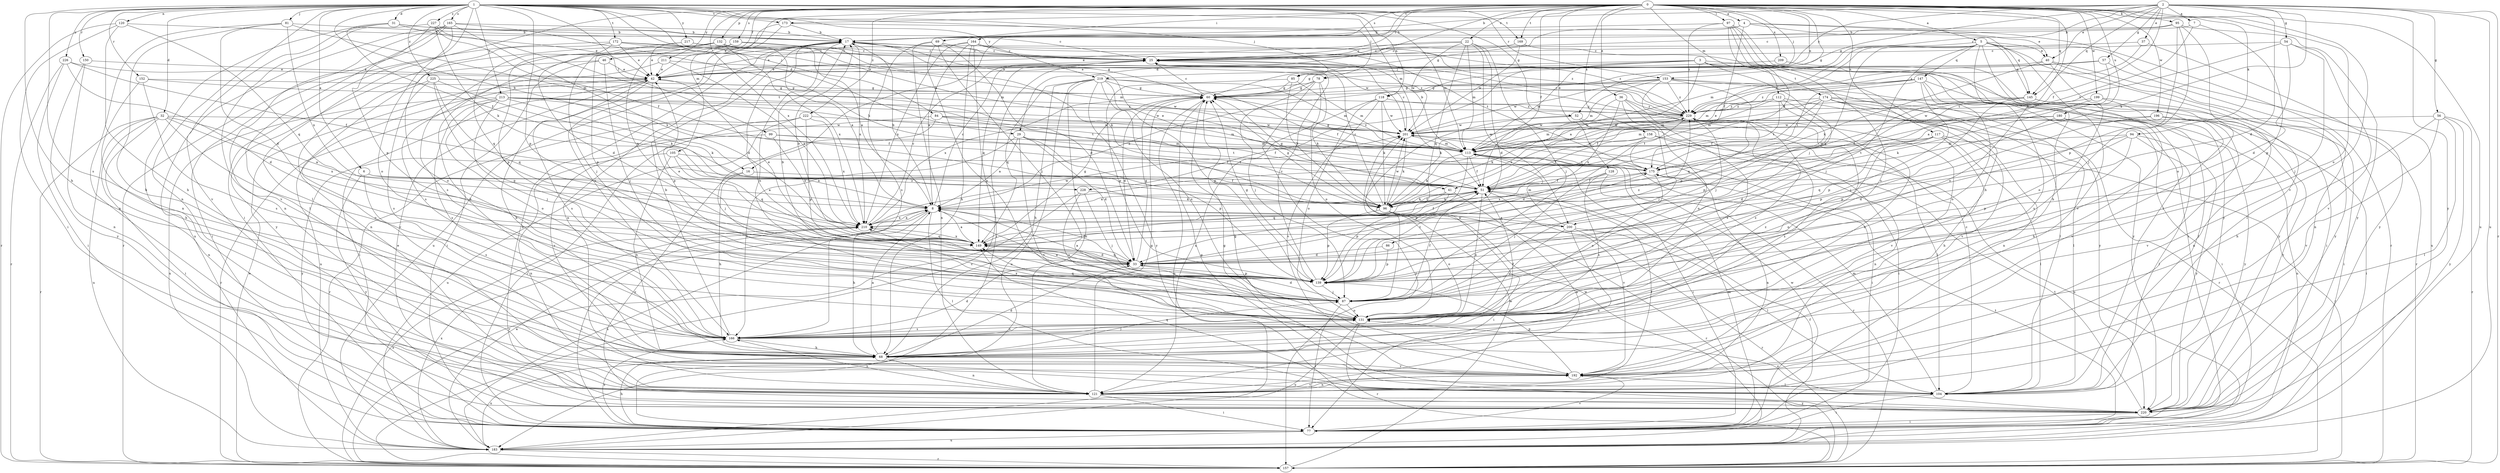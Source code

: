 strict digraph  {
0;
1;
2;
3;
4;
5;
6;
7;
8;
16;
17;
22;
25;
29;
31;
32;
33;
36;
37;
40;
41;
42;
46;
51;
52;
54;
56;
57;
60;
68;
69;
77;
78;
81;
84;
85;
86;
87;
94;
95;
96;
97;
99;
104;
105;
112;
113;
117;
118;
120;
121;
128;
131;
132;
139;
145;
147;
149;
150;
152;
153;
157;
158;
159;
164;
165;
166;
169;
172;
173;
174;
175;
180;
183;
192;
196;
199;
200;
201;
209;
210;
211;
213;
217;
219;
220;
222;
225;
226;
227;
228;
229;
0 -> 4  [label=a];
0 -> 5  [label=a];
0 -> 16  [label=b];
0 -> 22  [label=c];
0 -> 25  [label=c];
0 -> 29  [label=d];
0 -> 36  [label=e];
0 -> 46  [label=f];
0 -> 51  [label=f];
0 -> 52  [label=g];
0 -> 69  [label=i];
0 -> 77  [label=i];
0 -> 78  [label=j];
0 -> 94  [label=k];
0 -> 95  [label=k];
0 -> 97  [label=l];
0 -> 105  [label=m];
0 -> 112  [label=m];
0 -> 117  [label=n];
0 -> 118  [label=n];
0 -> 128  [label=o];
0 -> 131  [label=o];
0 -> 132  [label=p];
0 -> 145  [label=q];
0 -> 158  [label=s];
0 -> 159  [label=s];
0 -> 164  [label=s];
0 -> 169  [label=t];
0 -> 180  [label=u];
0 -> 183  [label=u];
0 -> 192  [label=v];
0 -> 196  [label=w];
0 -> 199  [label=w];
0 -> 200  [label=w];
0 -> 209  [label=x];
0 -> 210  [label=x];
0 -> 211  [label=y];
0 -> 222  [label=z];
1 -> 6  [label=a];
1 -> 16  [label=b];
1 -> 29  [label=d];
1 -> 31  [label=d];
1 -> 32  [label=d];
1 -> 52  [label=g];
1 -> 68  [label=h];
1 -> 78  [label=j];
1 -> 81  [label=j];
1 -> 84  [label=j];
1 -> 85  [label=j];
1 -> 99  [label=l];
1 -> 104  [label=l];
1 -> 113  [label=m];
1 -> 118  [label=n];
1 -> 120  [label=n];
1 -> 121  [label=n];
1 -> 139  [label=p];
1 -> 150  [label=r];
1 -> 152  [label=r];
1 -> 153  [label=r];
1 -> 165  [label=s];
1 -> 166  [label=s];
1 -> 169  [label=t];
1 -> 172  [label=t];
1 -> 173  [label=t];
1 -> 213  [label=y];
1 -> 217  [label=y];
1 -> 219  [label=y];
1 -> 225  [label=z];
1 -> 226  [label=z];
1 -> 227  [label=z];
2 -> 7  [label=a];
2 -> 17  [label=b];
2 -> 33  [label=d];
2 -> 37  [label=e];
2 -> 40  [label=e];
2 -> 51  [label=f];
2 -> 54  [label=g];
2 -> 56  [label=g];
2 -> 57  [label=g];
2 -> 60  [label=g];
2 -> 96  [label=k];
2 -> 145  [label=q];
2 -> 153  [label=r];
2 -> 157  [label=r];
2 -> 173  [label=t];
2 -> 183  [label=u];
2 -> 219  [label=y];
2 -> 220  [label=y];
3 -> 8  [label=a];
3 -> 60  [label=g];
3 -> 77  [label=i];
3 -> 85  [label=j];
3 -> 86  [label=j];
3 -> 113  [label=m];
3 -> 174  [label=t];
3 -> 220  [label=y];
3 -> 228  [label=z];
4 -> 17  [label=b];
4 -> 40  [label=e];
4 -> 51  [label=f];
4 -> 60  [label=g];
4 -> 145  [label=q];
4 -> 157  [label=r];
5 -> 25  [label=c];
5 -> 40  [label=e];
5 -> 41  [label=e];
5 -> 68  [label=h];
5 -> 87  [label=j];
5 -> 104  [label=l];
5 -> 113  [label=m];
5 -> 131  [label=o];
5 -> 145  [label=q];
5 -> 147  [label=q];
5 -> 149  [label=q];
5 -> 183  [label=u];
5 -> 192  [label=v];
6 -> 8  [label=a];
6 -> 166  [label=s];
6 -> 220  [label=y];
6 -> 228  [label=z];
7 -> 17  [label=b];
7 -> 139  [label=p];
7 -> 175  [label=t];
8 -> 17  [label=b];
8 -> 25  [label=c];
8 -> 33  [label=d];
8 -> 68  [label=h];
8 -> 104  [label=l];
8 -> 183  [label=u];
8 -> 200  [label=w];
8 -> 210  [label=x];
16 -> 51  [label=f];
16 -> 68  [label=h];
16 -> 220  [label=y];
17 -> 25  [label=c];
17 -> 33  [label=d];
17 -> 41  [label=e];
17 -> 60  [label=g];
17 -> 121  [label=n];
17 -> 131  [label=o];
17 -> 183  [label=u];
17 -> 210  [label=x];
17 -> 229  [label=z];
22 -> 25  [label=c];
22 -> 33  [label=d];
22 -> 42  [label=e];
22 -> 87  [label=j];
22 -> 113  [label=m];
22 -> 149  [label=q];
22 -> 200  [label=w];
22 -> 201  [label=w];
25 -> 42  [label=e];
25 -> 149  [label=q];
29 -> 8  [label=a];
29 -> 33  [label=d];
29 -> 113  [label=m];
29 -> 139  [label=p];
29 -> 166  [label=s];
29 -> 175  [label=t];
29 -> 192  [label=v];
31 -> 17  [label=b];
31 -> 25  [label=c];
31 -> 42  [label=e];
31 -> 51  [label=f];
31 -> 121  [label=n];
31 -> 192  [label=v];
32 -> 8  [label=a];
32 -> 77  [label=i];
32 -> 121  [label=n];
32 -> 131  [label=o];
32 -> 157  [label=r];
32 -> 183  [label=u];
32 -> 201  [label=w];
32 -> 210  [label=x];
33 -> 42  [label=e];
33 -> 60  [label=g];
33 -> 139  [label=p];
33 -> 149  [label=q];
33 -> 229  [label=z];
36 -> 87  [label=j];
36 -> 96  [label=k];
36 -> 131  [label=o];
36 -> 166  [label=s];
36 -> 210  [label=x];
36 -> 229  [label=z];
37 -> 25  [label=c];
37 -> 220  [label=y];
37 -> 229  [label=z];
40 -> 42  [label=e];
40 -> 96  [label=k];
40 -> 131  [label=o];
40 -> 157  [label=r];
40 -> 220  [label=y];
41 -> 96  [label=k];
41 -> 121  [label=n];
41 -> 139  [label=p];
41 -> 149  [label=q];
42 -> 60  [label=g];
42 -> 68  [label=h];
42 -> 77  [label=i];
42 -> 139  [label=p];
42 -> 166  [label=s];
42 -> 183  [label=u];
46 -> 42  [label=e];
46 -> 77  [label=i];
46 -> 87  [label=j];
46 -> 121  [label=n];
51 -> 8  [label=a];
51 -> 60  [label=g];
51 -> 96  [label=k];
51 -> 131  [label=o];
51 -> 192  [label=v];
52 -> 77  [label=i];
52 -> 87  [label=j];
52 -> 104  [label=l];
52 -> 201  [label=w];
54 -> 25  [label=c];
54 -> 33  [label=d];
54 -> 87  [label=j];
54 -> 175  [label=t];
54 -> 192  [label=v];
56 -> 68  [label=h];
56 -> 104  [label=l];
56 -> 157  [label=r];
56 -> 192  [label=v];
56 -> 201  [label=w];
56 -> 220  [label=y];
57 -> 8  [label=a];
57 -> 42  [label=e];
57 -> 121  [label=n];
57 -> 229  [label=z];
60 -> 25  [label=c];
60 -> 33  [label=d];
60 -> 183  [label=u];
60 -> 229  [label=z];
68 -> 8  [label=a];
68 -> 33  [label=d];
68 -> 87  [label=j];
68 -> 121  [label=n];
68 -> 183  [label=u];
68 -> 192  [label=v];
68 -> 229  [label=z];
69 -> 25  [label=c];
69 -> 33  [label=d];
69 -> 87  [label=j];
69 -> 121  [label=n];
69 -> 131  [label=o];
69 -> 166  [label=s];
77 -> 68  [label=h];
77 -> 113  [label=m];
77 -> 166  [label=s];
77 -> 183  [label=u];
77 -> 192  [label=v];
77 -> 201  [label=w];
78 -> 60  [label=g];
78 -> 87  [label=j];
78 -> 96  [label=k];
78 -> 131  [label=o];
78 -> 157  [label=r];
78 -> 210  [label=x];
81 -> 17  [label=b];
81 -> 33  [label=d];
81 -> 68  [label=h];
81 -> 113  [label=m];
81 -> 121  [label=n];
81 -> 210  [label=x];
84 -> 51  [label=f];
84 -> 87  [label=j];
84 -> 113  [label=m];
84 -> 192  [label=v];
84 -> 201  [label=w];
85 -> 60  [label=g];
85 -> 96  [label=k];
85 -> 113  [label=m];
85 -> 139  [label=p];
86 -> 33  [label=d];
86 -> 139  [label=p];
87 -> 8  [label=a];
87 -> 33  [label=d];
87 -> 51  [label=f];
87 -> 77  [label=i];
87 -> 131  [label=o];
87 -> 149  [label=q];
94 -> 33  [label=d];
94 -> 104  [label=l];
94 -> 113  [label=m];
94 -> 139  [label=p];
94 -> 149  [label=q];
94 -> 220  [label=y];
95 -> 17  [label=b];
95 -> 25  [label=c];
95 -> 87  [label=j];
95 -> 131  [label=o];
95 -> 139  [label=p];
95 -> 220  [label=y];
96 -> 25  [label=c];
96 -> 51  [label=f];
96 -> 60  [label=g];
96 -> 77  [label=i];
96 -> 131  [label=o];
96 -> 139  [label=p];
96 -> 157  [label=r];
96 -> 201  [label=w];
96 -> 229  [label=z];
97 -> 17  [label=b];
97 -> 51  [label=f];
97 -> 68  [label=h];
97 -> 104  [label=l];
97 -> 166  [label=s];
97 -> 220  [label=y];
97 -> 229  [label=z];
99 -> 51  [label=f];
99 -> 113  [label=m];
99 -> 210  [label=x];
99 -> 220  [label=y];
104 -> 25  [label=c];
104 -> 60  [label=g];
104 -> 77  [label=i];
104 -> 113  [label=m];
104 -> 149  [label=q];
105 -> 8  [label=a];
105 -> 68  [label=h];
105 -> 121  [label=n];
105 -> 149  [label=q];
105 -> 175  [label=t];
112 -> 51  [label=f];
112 -> 68  [label=h];
112 -> 139  [label=p];
112 -> 157  [label=r];
112 -> 175  [label=t];
112 -> 229  [label=z];
113 -> 17  [label=b];
113 -> 51  [label=f];
113 -> 60  [label=g];
113 -> 77  [label=i];
113 -> 96  [label=k];
113 -> 139  [label=p];
113 -> 157  [label=r];
113 -> 175  [label=t];
117 -> 33  [label=d];
117 -> 68  [label=h];
117 -> 104  [label=l];
117 -> 113  [label=m];
117 -> 131  [label=o];
117 -> 157  [label=r];
117 -> 175  [label=t];
118 -> 96  [label=k];
118 -> 121  [label=n];
118 -> 131  [label=o];
118 -> 192  [label=v];
118 -> 201  [label=w];
118 -> 229  [label=z];
120 -> 17  [label=b];
120 -> 68  [label=h];
120 -> 77  [label=i];
120 -> 149  [label=q];
120 -> 157  [label=r];
121 -> 51  [label=f];
121 -> 60  [label=g];
121 -> 77  [label=i];
121 -> 166  [label=s];
121 -> 192  [label=v];
121 -> 220  [label=y];
128 -> 51  [label=f];
128 -> 87  [label=j];
128 -> 121  [label=n];
128 -> 166  [label=s];
131 -> 157  [label=r];
131 -> 166  [label=s];
131 -> 183  [label=u];
131 -> 210  [label=x];
131 -> 229  [label=z];
132 -> 8  [label=a];
132 -> 25  [label=c];
132 -> 33  [label=d];
132 -> 96  [label=k];
132 -> 149  [label=q];
132 -> 166  [label=s];
132 -> 210  [label=x];
132 -> 220  [label=y];
139 -> 8  [label=a];
139 -> 17  [label=b];
139 -> 25  [label=c];
139 -> 60  [label=g];
139 -> 87  [label=j];
139 -> 175  [label=t];
145 -> 51  [label=f];
145 -> 77  [label=i];
145 -> 113  [label=m];
145 -> 139  [label=p];
145 -> 220  [label=y];
145 -> 229  [label=z];
147 -> 60  [label=g];
147 -> 87  [label=j];
147 -> 104  [label=l];
147 -> 113  [label=m];
147 -> 131  [label=o];
147 -> 166  [label=s];
147 -> 175  [label=t];
147 -> 229  [label=z];
149 -> 8  [label=a];
149 -> 17  [label=b];
149 -> 33  [label=d];
149 -> 42  [label=e];
149 -> 60  [label=g];
149 -> 210  [label=x];
150 -> 42  [label=e];
150 -> 121  [label=n];
150 -> 220  [label=y];
152 -> 60  [label=g];
152 -> 68  [label=h];
152 -> 166  [label=s];
152 -> 201  [label=w];
153 -> 8  [label=a];
153 -> 60  [label=g];
153 -> 87  [label=j];
153 -> 104  [label=l];
153 -> 113  [label=m];
153 -> 139  [label=p];
153 -> 201  [label=w];
153 -> 220  [label=y];
153 -> 229  [label=z];
157 -> 25  [label=c];
157 -> 42  [label=e];
157 -> 201  [label=w];
157 -> 210  [label=x];
158 -> 33  [label=d];
158 -> 51  [label=f];
158 -> 113  [label=m];
158 -> 121  [label=n];
158 -> 183  [label=u];
159 -> 8  [label=a];
159 -> 25  [label=c];
159 -> 68  [label=h];
159 -> 87  [label=j];
159 -> 139  [label=p];
164 -> 8  [label=a];
164 -> 25  [label=c];
164 -> 42  [label=e];
164 -> 68  [label=h];
164 -> 77  [label=i];
164 -> 175  [label=t];
164 -> 210  [label=x];
164 -> 229  [label=z];
165 -> 17  [label=b];
165 -> 96  [label=k];
165 -> 104  [label=l];
165 -> 121  [label=n];
165 -> 131  [label=o];
165 -> 157  [label=r];
165 -> 183  [label=u];
165 -> 210  [label=x];
166 -> 17  [label=b];
166 -> 33  [label=d];
166 -> 51  [label=f];
166 -> 68  [label=h];
166 -> 131  [label=o];
166 -> 229  [label=z];
169 -> 25  [label=c];
169 -> 77  [label=i];
169 -> 201  [label=w];
172 -> 25  [label=c];
172 -> 42  [label=e];
172 -> 77  [label=i];
172 -> 113  [label=m];
172 -> 131  [label=o];
172 -> 149  [label=q];
172 -> 201  [label=w];
173 -> 17  [label=b];
173 -> 42  [label=e];
173 -> 113  [label=m];
173 -> 166  [label=s];
174 -> 51  [label=f];
174 -> 77  [label=i];
174 -> 104  [label=l];
174 -> 113  [label=m];
174 -> 121  [label=n];
174 -> 149  [label=q];
174 -> 183  [label=u];
174 -> 192  [label=v];
174 -> 229  [label=z];
175 -> 51  [label=f];
175 -> 131  [label=o];
175 -> 210  [label=x];
180 -> 68  [label=h];
180 -> 113  [label=m];
180 -> 139  [label=p];
180 -> 201  [label=w];
180 -> 220  [label=y];
183 -> 8  [label=a];
183 -> 51  [label=f];
183 -> 157  [label=r];
183 -> 175  [label=t];
183 -> 201  [label=w];
183 -> 210  [label=x];
192 -> 60  [label=g];
192 -> 104  [label=l];
192 -> 121  [label=n];
192 -> 139  [label=p];
196 -> 77  [label=i];
196 -> 139  [label=p];
196 -> 192  [label=v];
196 -> 201  [label=w];
199 -> 96  [label=k];
199 -> 121  [label=n];
199 -> 192  [label=v];
199 -> 229  [label=z];
200 -> 8  [label=a];
200 -> 104  [label=l];
200 -> 113  [label=m];
200 -> 121  [label=n];
200 -> 131  [label=o];
200 -> 157  [label=r];
201 -> 25  [label=c];
201 -> 77  [label=i];
201 -> 96  [label=k];
201 -> 113  [label=m];
209 -> 42  [label=e];
209 -> 220  [label=y];
210 -> 8  [label=a];
210 -> 25  [label=c];
210 -> 51  [label=f];
210 -> 77  [label=i];
210 -> 149  [label=q];
210 -> 201  [label=w];
211 -> 42  [label=e];
211 -> 166  [label=s];
211 -> 210  [label=x];
211 -> 229  [label=z];
213 -> 51  [label=f];
213 -> 87  [label=j];
213 -> 96  [label=k];
213 -> 131  [label=o];
213 -> 157  [label=r];
213 -> 166  [label=s];
213 -> 175  [label=t];
213 -> 183  [label=u];
213 -> 201  [label=w];
213 -> 229  [label=z];
217 -> 25  [label=c];
217 -> 42  [label=e];
217 -> 113  [label=m];
217 -> 139  [label=p];
219 -> 51  [label=f];
219 -> 60  [label=g];
219 -> 68  [label=h];
219 -> 113  [label=m];
219 -> 121  [label=n];
219 -> 131  [label=o];
219 -> 139  [label=p];
219 -> 149  [label=q];
219 -> 183  [label=u];
219 -> 220  [label=y];
220 -> 17  [label=b];
220 -> 42  [label=e];
220 -> 60  [label=g];
220 -> 77  [label=i];
220 -> 131  [label=o];
220 -> 175  [label=t];
222 -> 77  [label=i];
222 -> 139  [label=p];
222 -> 157  [label=r];
222 -> 183  [label=u];
222 -> 201  [label=w];
222 -> 210  [label=x];
225 -> 60  [label=g];
225 -> 96  [label=k];
225 -> 139  [label=p];
225 -> 149  [label=q];
225 -> 166  [label=s];
225 -> 192  [label=v];
226 -> 33  [label=d];
226 -> 42  [label=e];
226 -> 51  [label=f];
226 -> 77  [label=i];
226 -> 157  [label=r];
227 -> 17  [label=b];
227 -> 51  [label=f];
227 -> 96  [label=k];
227 -> 139  [label=p];
227 -> 175  [label=t];
227 -> 192  [label=v];
228 -> 87  [label=j];
228 -> 96  [label=k];
228 -> 131  [label=o];
228 -> 157  [label=r];
229 -> 25  [label=c];
229 -> 96  [label=k];
229 -> 113  [label=m];
229 -> 175  [label=t];
229 -> 192  [label=v];
229 -> 201  [label=w];
}
